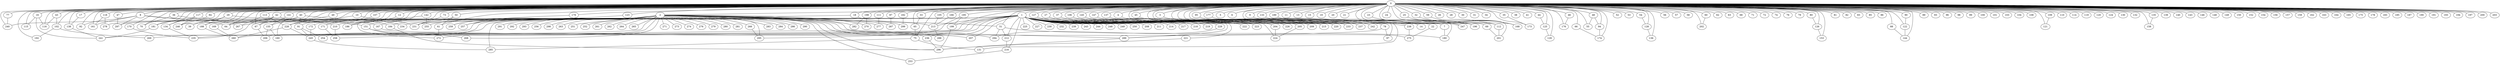 
graph graphname {
    0 -- 1
0 -- 2
0 -- 3
0 -- 4
0 -- 5
0 -- 6
0 -- 7
0 -- 8
0 -- 9
0 -- 10
0 -- 11
0 -- 12
0 -- 13
0 -- 14
0 -- 15
0 -- 16
0 -- 17
0 -- 18
0 -- 19
0 -- 20
0 -- 21
0 -- 22
0 -- 23
0 -- 24
0 -- 25
0 -- 26
0 -- 27
0 -- 28
0 -- 29
0 -- 30
0 -- 31
0 -- 32
0 -- 33
0 -- 34
0 -- 35
0 -- 36
0 -- 37
0 -- 38
0 -- 39
0 -- 40
0 -- 41
0 -- 42
0 -- 43
0 -- 44
0 -- 45
0 -- 46
0 -- 47
0 -- 48
0 -- 49
0 -- 50
0 -- 51
0 -- 52
0 -- 53
0 -- 54
0 -- 55
0 -- 56
0 -- 57
0 -- 58
0 -- 59
0 -- 60
0 -- 61
0 -- 62
0 -- 63
0 -- 64
0 -- 65
0 -- 66
0 -- 67
0 -- 68
0 -- 69
0 -- 70
0 -- 71
0 -- 72
0 -- 73
0 -- 74
0 -- 75
0 -- 76
0 -- 77
0 -- 78
0 -- 79
0 -- 80
0 -- 81
0 -- 82
0 -- 83
0 -- 84
0 -- 85
0 -- 86
0 -- 87
0 -- 88
0 -- 89
0 -- 90
0 -- 91
0 -- 92
0 -- 93
0 -- 94
0 -- 95
0 -- 96
0 -- 97
0 -- 98
0 -- 99
0 -- 100
0 -- 101
0 -- 102
0 -- 103
0 -- 104
0 -- 105
0 -- 106
0 -- 107
0 -- 108
0 -- 109
0 -- 110
0 -- 111
0 -- 112
0 -- 113
0 -- 114
0 -- 115
0 -- 116
0 -- 117
0 -- 118
0 -- 119
0 -- 120
0 -- 121
0 -- 122
0 -- 123
0 -- 124
0 -- 125
0 -- 126
0 -- 127
0 -- 128
0 -- 129
0 -- 130
0 -- 131
0 -- 132
0 -- 133
0 -- 134
0 -- 135
0 -- 136
0 -- 137
0 -- 138
0 -- 139
0 -- 140
0 -- 141
0 -- 142
0 -- 143
0 -- 144
0 -- 145
0 -- 146
0 -- 147
0 -- 148
0 -- 149
0 -- 150
0 -- 151
0 -- 152
0 -- 153
0 -- 154
0 -- 155
0 -- 156
0 -- 157
0 -- 158
0 -- 159
0 -- 160
0 -- 161
0 -- 162
0 -- 163
0 -- 164
0 -- 165
0 -- 166
0 -- 167
0 -- 168
0 -- 169
0 -- 170
0 -- 171
0 -- 172
0 -- 173
0 -- 174
0 -- 175
0 -- 176
0 -- 177
0 -- 178
0 -- 179
0 -- 180
0 -- 181
0 -- 182
0 -- 183
0 -- 184
0 -- 185
0 -- 186
0 -- 187
0 -- 188
0 -- 189
0 -- 190
0 -- 191
0 -- 192
0 -- 193
0 -- 194
0 -- 195
0 -- 196
0 -- 197
0 -- 198
0 -- 199
0 -- 200
0 -- 201
0 -- 202
0 -- 203
0 -- 240
1 -- 204
1 -- 205
1 -- 206
1 -- 207
1 -- 208
1 -- 209
1 -- 210
1 -- 211
1 -- 212
1 -- 213
1 -- 214
1 -- 215
1 -- 216
1 -- 217
1 -- 218
1 -- 219
1 -- 220
1 -- 221
1 -- 222
1 -- 223
1 -- 224
1 -- 225
1 -- 226
1 -- 227
1 -- 228
1 -- 229
1 -- 230
1 -- 231
1 -- 232
1 -- 233
1 -- 234
1 -- 235
1 -- 236
1 -- 237
1 -- 238
1 -- 239
1 -- 240
1 -- 241
1 -- 242
1 -- 243
1 -- 244
1 -- 245
1 -- 246
1 -- 247
1 -- 248
1 -- 249
1 -- 250
1 -- 289
2 -- 256
2 -- 258
2 -- 259
2 -- 260
2 -- 261
2 -- 262
2 -- 257
2 -- 264
2 -- 265
2 -- 266
2 -- 267
2 -- 268
2 -- 269
2 -- 270
2 -- 271
2 -- 272
2 -- 273
2 -- 274
2 -- 275
2 -- 276
2 -- 277
2 -- 278
2 -- 279
2 -- 280
2 -- 281
2 -- 282
2 -- 283
2 -- 284
2 -- 285
2 -- 286
2 -- 287
2 -- 288
2 -- 289
2 -- 290
2 -- 291
2 -- 292
2 -- 293
2 -- 294
2 -- 295
2 -- 296
2 -- 297
2 -- 298
2 -- 263
2 -- 299
2 -- 251
2 -- 252
2 -- 253
2 -- 254
2 -- 255
3 -- 14
3 -- 238
4 -- 242
7 -- 180
8 -- 64
8 -- 297
8 -- 92
8 -- 210
8 -- 161
9 -- 196
10 -- 231
10 -- 228
12 -- 186
12 -- 272
16 -- 241
16 -- 116
16 -- 115
17 -- 138
18 -- 51
18 -- 64
22 -- 275
23 -- 112
25 -- 168
27 -- 205
27 -- 226
29 -- 188
29 -- 39
29 -- 213
32 -- 168
33 -- 65
35 -- 173
36 -- 267
36 -- 70
37 -- 209
40 -- 67
40 -- 64
40 -- 184
40 -- 91
42 -- 167
42 -- 235
42 -- 67
42 -- 181
42 -- 234
43 -- 102
43 -- 116
44 -- 125
45 -- 78
46 -- 176
47 -- 297
48 -- 94
48 -- 55
49 -- 228
50 -- 61
50 -- 231
51 -- 180
51 -- 212
51 -- 294
54 -- 128
59 -- 168
60 -- 202
61 -- 272
65 -- 75
66 -- 174
67 -- 206
69 -- 201
73 -- 231
75 -- 285
75 -- 131
77 -- 240
78 -- 97
78 -- 289
80 -- 126
84 -- 246
87 -- 287
88 -- 144
90 -- 122
91 -- 245
91 -- 254
94 -- 174
95 -- 247
102 -- 269
102 -- 192
105 -- 213
106 -- 215
107 -- 171
109 -- 121
111 -- 277
112 -- 201
113 -- 228
113 -- 267
117 -- 246
117 -- 151
117 -- 134
118 -- 278
118 -- 161
122 -- 144
123 -- 257
125 -- 129
126 -- 153
127 -- 204
128 -- 136
133 -- 196
134 -- 235
135 -- 158
137 -- 237
138 -- 241
141 -- 155
142 -- 171
142 -- 255
145 -- 220
147 -- 233
151 -- 236
151 -- 268
155 -- 206
155 -- 160
166 -- 213
167 -- 207
169 -- 260
170 -- 235
171 -- 258
172 -- 245
177 -- 247
179 -- 259
181 -- 241
182 -- 299
184 -- 296
188 -- 260
189 -- 196
195 -- 199
195 -- 295
198 -- 282
198 -- 270
199 -- 296
204 -- 224
205 -- 224
210 -- 258
212 -- 216
213 -- 288
216 -- 253
221 -- 296
228 -- 245
228 -- 260
229 -- 294
236 -- 296
238 -- 275
245 -- 285
266 -- 295
289 -- 296

}
